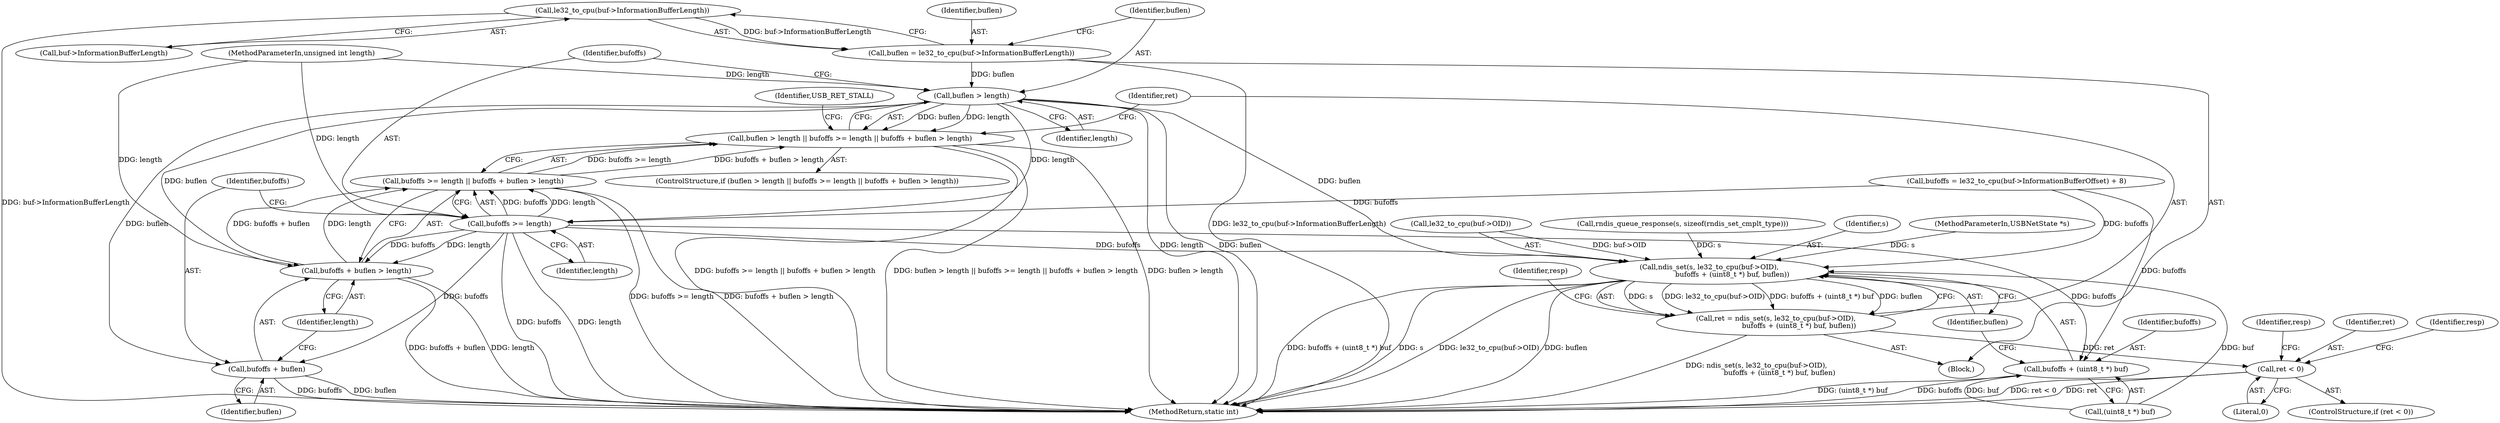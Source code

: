 digraph "0_qemu_fe3c546c5ff2a6210f9a4d8561cc64051ca8603e_0@pointer" {
"1000131" [label="(Call,le32_to_cpu(buf->InformationBufferLength))"];
"1000129" [label="(Call,buflen = le32_to_cpu(buf->InformationBufferLength))"];
"1000137" [label="(Call,buflen > length)"];
"1000136" [label="(Call,buflen > length || bufoffs >= length || bufoffs + buflen > length)"];
"1000141" [label="(Call,bufoffs >= length)"];
"1000140" [label="(Call,bufoffs >= length || bufoffs + buflen > length)"];
"1000144" [label="(Call,bufoffs + buflen > length)"];
"1000145" [label="(Call,bufoffs + buflen)"];
"1000154" [label="(Call,ndis_set(s, le32_to_cpu(buf->OID),\n                     bufoffs + (uint8_t *) buf, buflen))"];
"1000152" [label="(Call,ret = ndis_set(s, le32_to_cpu(buf->OID),\n                     bufoffs + (uint8_t *) buf, buflen))"];
"1000174" [label="(Call,ret < 0)"];
"1000160" [label="(Call,bufoffs + (uint8_t *) buf)"];
"1000151" [label="(Identifier,USB_RET_STALL)"];
"1000109" [label="(Call,rndis_queue_response(s, sizeof(rndis_set_cmplt_type)))"];
"1000155" [label="(Identifier,s)"];
"1000154" [label="(Call,ndis_set(s, le32_to_cpu(buf->OID),\n                     bufoffs + (uint8_t *) buf, buflen))"];
"1000143" [label="(Identifier,length)"];
"1000175" [label="(Identifier,ret)"];
"1000141" [label="(Call,bufoffs >= length)"];
"1000142" [label="(Identifier,bufoffs)"];
"1000162" [label="(Call,(uint8_t *) buf)"];
"1000180" [label="(Identifier,resp)"];
"1000161" [label="(Identifier,bufoffs)"];
"1000105" [label="(Block,)"];
"1000176" [label="(Literal,0)"];
"1000160" [label="(Call,bufoffs + (uint8_t *) buf)"];
"1000136" [label="(Call,buflen > length || bufoffs >= length || bufoffs + buflen > length)"];
"1000139" [label="(Identifier,length)"];
"1000121" [label="(Call,bufoffs = le32_to_cpu(buf->InformationBufferOffset) + 8)"];
"1000194" [label="(MethodReturn,static int)"];
"1000140" [label="(Call,bufoffs >= length || bufoffs + buflen > length)"];
"1000144" [label="(Call,bufoffs + buflen > length)"];
"1000131" [label="(Call,le32_to_cpu(buf->InformationBufferLength))"];
"1000153" [label="(Identifier,ret)"];
"1000130" [label="(Identifier,buflen)"];
"1000102" [label="(MethodParameterIn,USBNetState *s)"];
"1000135" [label="(ControlStructure,if (buflen > length || bufoffs >= length || bufoffs + buflen > length))"];
"1000174" [label="(Call,ret < 0)"];
"1000165" [label="(Identifier,buflen)"];
"1000137" [label="(Call,buflen > length)"];
"1000156" [label="(Call,le32_to_cpu(buf->OID))"];
"1000173" [label="(ControlStructure,if (ret < 0))"];
"1000104" [label="(MethodParameterIn,unsigned int length)"];
"1000147" [label="(Identifier,buflen)"];
"1000138" [label="(Identifier,buflen)"];
"1000145" [label="(Call,bufoffs + buflen)"];
"1000152" [label="(Call,ret = ndis_set(s, le32_to_cpu(buf->OID),\n                     bufoffs + (uint8_t *) buf, buflen))"];
"1000129" [label="(Call,buflen = le32_to_cpu(buf->InformationBufferLength))"];
"1000168" [label="(Identifier,resp)"];
"1000146" [label="(Identifier,bufoffs)"];
"1000188" [label="(Identifier,resp)"];
"1000148" [label="(Identifier,length)"];
"1000132" [label="(Call,buf->InformationBufferLength)"];
"1000131" -> "1000129"  [label="AST: "];
"1000131" -> "1000132"  [label="CFG: "];
"1000132" -> "1000131"  [label="AST: "];
"1000129" -> "1000131"  [label="CFG: "];
"1000131" -> "1000194"  [label="DDG: buf->InformationBufferLength"];
"1000131" -> "1000129"  [label="DDG: buf->InformationBufferLength"];
"1000129" -> "1000105"  [label="AST: "];
"1000130" -> "1000129"  [label="AST: "];
"1000138" -> "1000129"  [label="CFG: "];
"1000129" -> "1000194"  [label="DDG: le32_to_cpu(buf->InformationBufferLength)"];
"1000129" -> "1000137"  [label="DDG: buflen"];
"1000137" -> "1000136"  [label="AST: "];
"1000137" -> "1000139"  [label="CFG: "];
"1000138" -> "1000137"  [label="AST: "];
"1000139" -> "1000137"  [label="AST: "];
"1000142" -> "1000137"  [label="CFG: "];
"1000136" -> "1000137"  [label="CFG: "];
"1000137" -> "1000194"  [label="DDG: length"];
"1000137" -> "1000194"  [label="DDG: buflen"];
"1000137" -> "1000136"  [label="DDG: buflen"];
"1000137" -> "1000136"  [label="DDG: length"];
"1000104" -> "1000137"  [label="DDG: length"];
"1000137" -> "1000141"  [label="DDG: length"];
"1000137" -> "1000144"  [label="DDG: buflen"];
"1000137" -> "1000145"  [label="DDG: buflen"];
"1000137" -> "1000154"  [label="DDG: buflen"];
"1000136" -> "1000135"  [label="AST: "];
"1000136" -> "1000140"  [label="CFG: "];
"1000140" -> "1000136"  [label="AST: "];
"1000151" -> "1000136"  [label="CFG: "];
"1000153" -> "1000136"  [label="CFG: "];
"1000136" -> "1000194"  [label="DDG: bufoffs >= length || bufoffs + buflen > length"];
"1000136" -> "1000194"  [label="DDG: buflen > length || bufoffs >= length || bufoffs + buflen > length"];
"1000136" -> "1000194"  [label="DDG: buflen > length"];
"1000140" -> "1000136"  [label="DDG: bufoffs >= length"];
"1000140" -> "1000136"  [label="DDG: bufoffs + buflen > length"];
"1000141" -> "1000140"  [label="AST: "];
"1000141" -> "1000143"  [label="CFG: "];
"1000142" -> "1000141"  [label="AST: "];
"1000143" -> "1000141"  [label="AST: "];
"1000146" -> "1000141"  [label="CFG: "];
"1000140" -> "1000141"  [label="CFG: "];
"1000141" -> "1000194"  [label="DDG: bufoffs"];
"1000141" -> "1000194"  [label="DDG: length"];
"1000141" -> "1000140"  [label="DDG: bufoffs"];
"1000141" -> "1000140"  [label="DDG: length"];
"1000121" -> "1000141"  [label="DDG: bufoffs"];
"1000104" -> "1000141"  [label="DDG: length"];
"1000141" -> "1000144"  [label="DDG: bufoffs"];
"1000141" -> "1000144"  [label="DDG: length"];
"1000141" -> "1000145"  [label="DDG: bufoffs"];
"1000141" -> "1000154"  [label="DDG: bufoffs"];
"1000141" -> "1000160"  [label="DDG: bufoffs"];
"1000140" -> "1000144"  [label="CFG: "];
"1000144" -> "1000140"  [label="AST: "];
"1000140" -> "1000194"  [label="DDG: bufoffs >= length"];
"1000140" -> "1000194"  [label="DDG: bufoffs + buflen > length"];
"1000144" -> "1000140"  [label="DDG: bufoffs + buflen"];
"1000144" -> "1000140"  [label="DDG: length"];
"1000144" -> "1000148"  [label="CFG: "];
"1000145" -> "1000144"  [label="AST: "];
"1000148" -> "1000144"  [label="AST: "];
"1000144" -> "1000194"  [label="DDG: length"];
"1000144" -> "1000194"  [label="DDG: bufoffs + buflen"];
"1000104" -> "1000144"  [label="DDG: length"];
"1000145" -> "1000147"  [label="CFG: "];
"1000146" -> "1000145"  [label="AST: "];
"1000147" -> "1000145"  [label="AST: "];
"1000148" -> "1000145"  [label="CFG: "];
"1000145" -> "1000194"  [label="DDG: bufoffs"];
"1000145" -> "1000194"  [label="DDG: buflen"];
"1000154" -> "1000152"  [label="AST: "];
"1000154" -> "1000165"  [label="CFG: "];
"1000155" -> "1000154"  [label="AST: "];
"1000156" -> "1000154"  [label="AST: "];
"1000160" -> "1000154"  [label="AST: "];
"1000165" -> "1000154"  [label="AST: "];
"1000152" -> "1000154"  [label="CFG: "];
"1000154" -> "1000194"  [label="DDG: bufoffs + (uint8_t *) buf"];
"1000154" -> "1000194"  [label="DDG: s"];
"1000154" -> "1000194"  [label="DDG: le32_to_cpu(buf->OID)"];
"1000154" -> "1000194"  [label="DDG: buflen"];
"1000154" -> "1000152"  [label="DDG: s"];
"1000154" -> "1000152"  [label="DDG: le32_to_cpu(buf->OID)"];
"1000154" -> "1000152"  [label="DDG: bufoffs + (uint8_t *) buf"];
"1000154" -> "1000152"  [label="DDG: buflen"];
"1000109" -> "1000154"  [label="DDG: s"];
"1000102" -> "1000154"  [label="DDG: s"];
"1000156" -> "1000154"  [label="DDG: buf->OID"];
"1000121" -> "1000154"  [label="DDG: bufoffs"];
"1000162" -> "1000154"  [label="DDG: buf"];
"1000152" -> "1000105"  [label="AST: "];
"1000153" -> "1000152"  [label="AST: "];
"1000168" -> "1000152"  [label="CFG: "];
"1000152" -> "1000194"  [label="DDG: ndis_set(s, le32_to_cpu(buf->OID),\n                     bufoffs + (uint8_t *) buf, buflen)"];
"1000152" -> "1000174"  [label="DDG: ret"];
"1000174" -> "1000173"  [label="AST: "];
"1000174" -> "1000176"  [label="CFG: "];
"1000175" -> "1000174"  [label="AST: "];
"1000176" -> "1000174"  [label="AST: "];
"1000180" -> "1000174"  [label="CFG: "];
"1000188" -> "1000174"  [label="CFG: "];
"1000174" -> "1000194"  [label="DDG: ret < 0"];
"1000174" -> "1000194"  [label="DDG: ret"];
"1000160" -> "1000162"  [label="CFG: "];
"1000161" -> "1000160"  [label="AST: "];
"1000162" -> "1000160"  [label="AST: "];
"1000165" -> "1000160"  [label="CFG: "];
"1000160" -> "1000194"  [label="DDG: (uint8_t *) buf"];
"1000160" -> "1000194"  [label="DDG: bufoffs"];
"1000121" -> "1000160"  [label="DDG: bufoffs"];
"1000162" -> "1000160"  [label="DDG: buf"];
}
